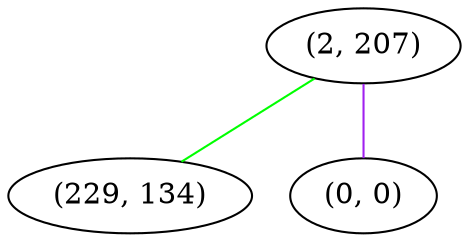graph "" {
"(2, 207)";
"(229, 134)";
"(0, 0)";
"(2, 207)" -- "(229, 134)"  [color=green, key=0, weight=2];
"(2, 207)" -- "(0, 0)"  [color=purple, key=0, weight=4];
}
